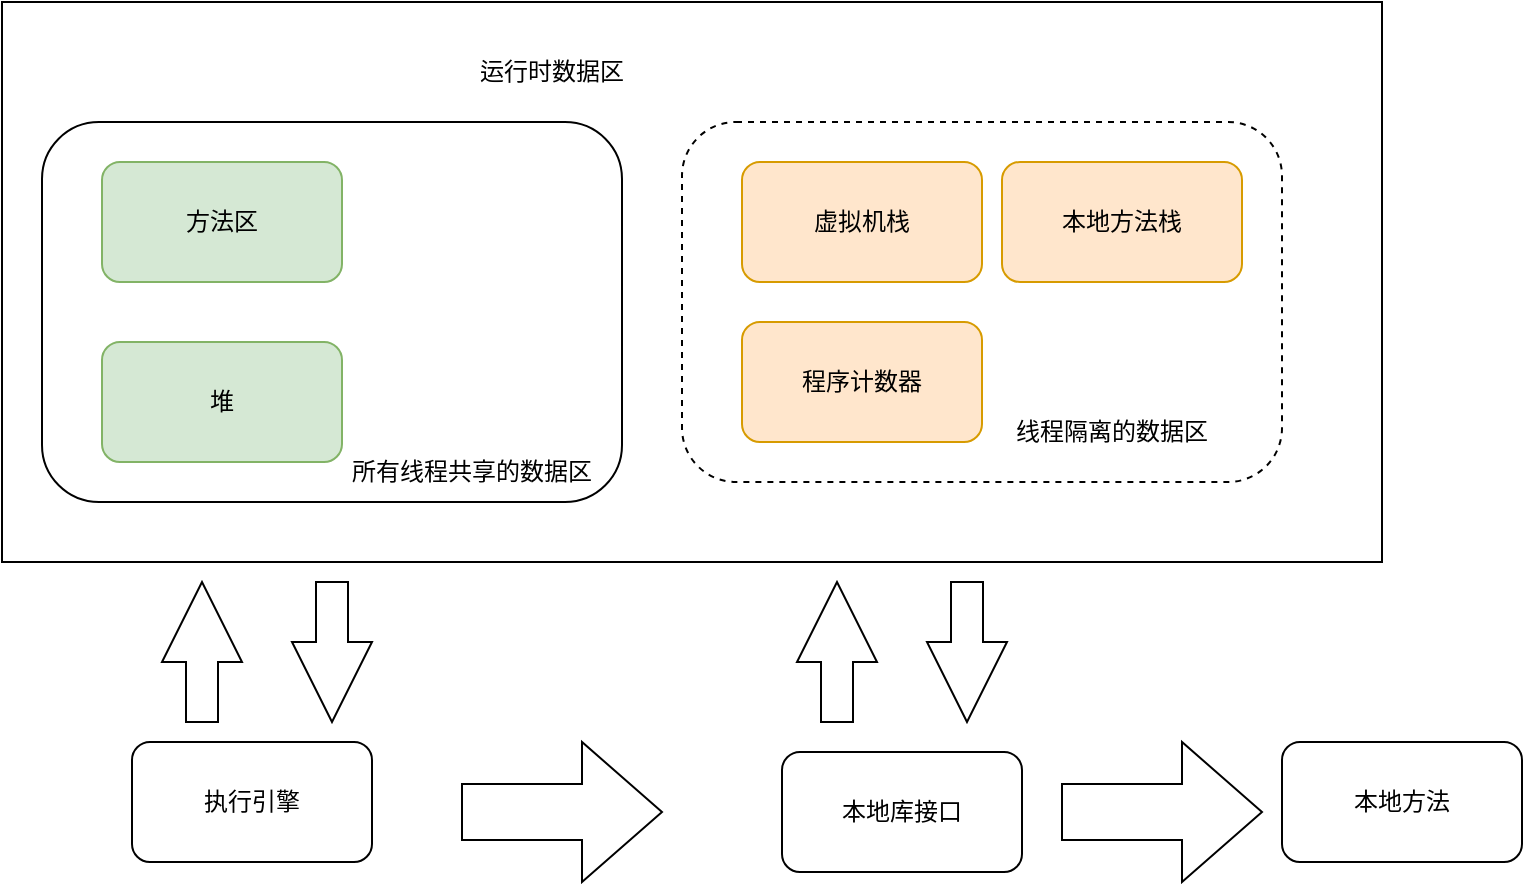 <mxfile version="25.0.3">
  <diagram name="第 1 页" id="DyX67XXBaIBtgZ_56opl">
    <mxGraphModel dx="1026" dy="559" grid="1" gridSize="10" guides="1" tooltips="1" connect="1" arrows="1" fold="1" page="1" pageScale="1" pageWidth="827" pageHeight="1169" math="0" shadow="0">
      <root>
        <mxCell id="0" />
        <mxCell id="1" parent="0" />
        <mxCell id="wbUA-NQB3ZOuAm5DLWMv-10" value="" style="rounded=1;whiteSpace=wrap;html=1;dashed=1;" vertex="1" parent="1">
          <mxGeometry x="70" y="100" width="210" height="200" as="geometry" />
        </mxCell>
        <mxCell id="wbUA-NQB3ZOuAm5DLWMv-1" value="" style="rounded=0;whiteSpace=wrap;html=1;" vertex="1" parent="1">
          <mxGeometry x="60" y="50" width="690" height="280" as="geometry" />
        </mxCell>
        <mxCell id="wbUA-NQB3ZOuAm5DLWMv-8" value="" style="rounded=1;whiteSpace=wrap;html=1;dashed=1;" vertex="1" parent="1">
          <mxGeometry x="400" y="110" width="300" height="180" as="geometry" />
        </mxCell>
        <mxCell id="wbUA-NQB3ZOuAm5DLWMv-11" value="" style="rounded=1;whiteSpace=wrap;html=1;fillColor=default;" vertex="1" parent="1">
          <mxGeometry x="80" y="110" width="290" height="190" as="geometry" />
        </mxCell>
        <mxCell id="wbUA-NQB3ZOuAm5DLWMv-3" value="堆" style="rounded=1;whiteSpace=wrap;html=1;fillColor=#d5e8d4;strokeColor=#82b366;" vertex="1" parent="1">
          <mxGeometry x="110" y="220" width="120" height="60" as="geometry" />
        </mxCell>
        <mxCell id="wbUA-NQB3ZOuAm5DLWMv-2" value="方法区" style="rounded=1;whiteSpace=wrap;html=1;fillColor=#d5e8d4;strokeColor=#82b366;" vertex="1" parent="1">
          <mxGeometry x="110" y="130" width="120" height="60" as="geometry" />
        </mxCell>
        <mxCell id="wbUA-NQB3ZOuAm5DLWMv-4" value="虚拟机栈" style="rounded=1;whiteSpace=wrap;html=1;fillColor=#ffe6cc;strokeColor=#d79b00;" vertex="1" parent="1">
          <mxGeometry x="430" y="130" width="120" height="60" as="geometry" />
        </mxCell>
        <mxCell id="wbUA-NQB3ZOuAm5DLWMv-5" value="本地方法栈" style="rounded=1;whiteSpace=wrap;html=1;fillColor=#ffe6cc;strokeColor=#d79b00;" vertex="1" parent="1">
          <mxGeometry x="560" y="130" width="120" height="60" as="geometry" />
        </mxCell>
        <mxCell id="wbUA-NQB3ZOuAm5DLWMv-6" value="程序计数器" style="rounded=1;whiteSpace=wrap;html=1;fillColor=#ffe6cc;strokeColor=#d79b00;" vertex="1" parent="1">
          <mxGeometry x="430" y="210" width="120" height="60" as="geometry" />
        </mxCell>
        <mxCell id="wbUA-NQB3ZOuAm5DLWMv-7" value="运行时数据区" style="text;strokeColor=none;align=center;fillColor=none;html=1;verticalAlign=middle;whiteSpace=wrap;rounded=0;" vertex="1" parent="1">
          <mxGeometry x="200" y="60" width="270" height="50" as="geometry" />
        </mxCell>
        <mxCell id="wbUA-NQB3ZOuAm5DLWMv-9" value="线程隔离的数据区" style="text;strokeColor=none;align=center;fillColor=none;html=1;verticalAlign=middle;whiteSpace=wrap;rounded=0;" vertex="1" parent="1">
          <mxGeometry x="550" y="250" width="130" height="30" as="geometry" />
        </mxCell>
        <mxCell id="wbUA-NQB3ZOuAm5DLWMv-12" value="所有线程共享的数据区" style="text;strokeColor=none;align=center;fillColor=none;html=1;verticalAlign=middle;whiteSpace=wrap;rounded=0;" vertex="1" parent="1">
          <mxGeometry x="230" y="270" width="130" height="30" as="geometry" />
        </mxCell>
        <mxCell id="wbUA-NQB3ZOuAm5DLWMv-13" value="执行引擎" style="rounded=1;whiteSpace=wrap;html=1;" vertex="1" parent="1">
          <mxGeometry x="125" y="420" width="120" height="60" as="geometry" />
        </mxCell>
        <mxCell id="wbUA-NQB3ZOuAm5DLWMv-14" value="" style="html=1;shadow=0;dashed=0;align=center;verticalAlign=middle;shape=mxgraph.arrows2.arrow;dy=0.6;dx=40;direction=north;notch=0;" vertex="1" parent="1">
          <mxGeometry x="140" y="340" width="40" height="70" as="geometry" />
        </mxCell>
        <mxCell id="wbUA-NQB3ZOuAm5DLWMv-18" value="" style="html=1;shadow=0;dashed=0;align=center;verticalAlign=middle;shape=mxgraph.arrows2.arrow;dy=0.6;dx=40;direction=south;notch=0;" vertex="1" parent="1">
          <mxGeometry x="205" y="340" width="40" height="70" as="geometry" />
        </mxCell>
        <mxCell id="wbUA-NQB3ZOuAm5DLWMv-19" value="" style="html=1;shadow=0;dashed=0;align=center;verticalAlign=middle;shape=mxgraph.arrows2.arrow;dy=0.6;dx=40;notch=0;" vertex="1" parent="1">
          <mxGeometry x="290" y="420" width="100" height="70" as="geometry" />
        </mxCell>
        <mxCell id="wbUA-NQB3ZOuAm5DLWMv-20" value="本地库接口" style="rounded=1;whiteSpace=wrap;html=1;" vertex="1" parent="1">
          <mxGeometry x="450" y="425" width="120" height="60" as="geometry" />
        </mxCell>
        <mxCell id="wbUA-NQB3ZOuAm5DLWMv-23" value="" style="html=1;shadow=0;dashed=0;align=center;verticalAlign=middle;shape=mxgraph.arrows2.arrow;dy=0.6;dx=40;direction=north;notch=0;" vertex="1" parent="1">
          <mxGeometry x="457.5" y="340" width="40" height="70" as="geometry" />
        </mxCell>
        <mxCell id="wbUA-NQB3ZOuAm5DLWMv-24" value="" style="html=1;shadow=0;dashed=0;align=center;verticalAlign=middle;shape=mxgraph.arrows2.arrow;dy=0.6;dx=40;direction=south;notch=0;" vertex="1" parent="1">
          <mxGeometry x="522.5" y="340" width="40" height="70" as="geometry" />
        </mxCell>
        <mxCell id="wbUA-NQB3ZOuAm5DLWMv-25" value="本地方法" style="rounded=1;whiteSpace=wrap;html=1;" vertex="1" parent="1">
          <mxGeometry x="700" y="420" width="120" height="60" as="geometry" />
        </mxCell>
        <mxCell id="wbUA-NQB3ZOuAm5DLWMv-26" value="" style="html=1;shadow=0;dashed=0;align=center;verticalAlign=middle;shape=mxgraph.arrows2.arrow;dy=0.6;dx=40;notch=0;" vertex="1" parent="1">
          <mxGeometry x="590" y="420" width="100" height="70" as="geometry" />
        </mxCell>
      </root>
    </mxGraphModel>
  </diagram>
</mxfile>
